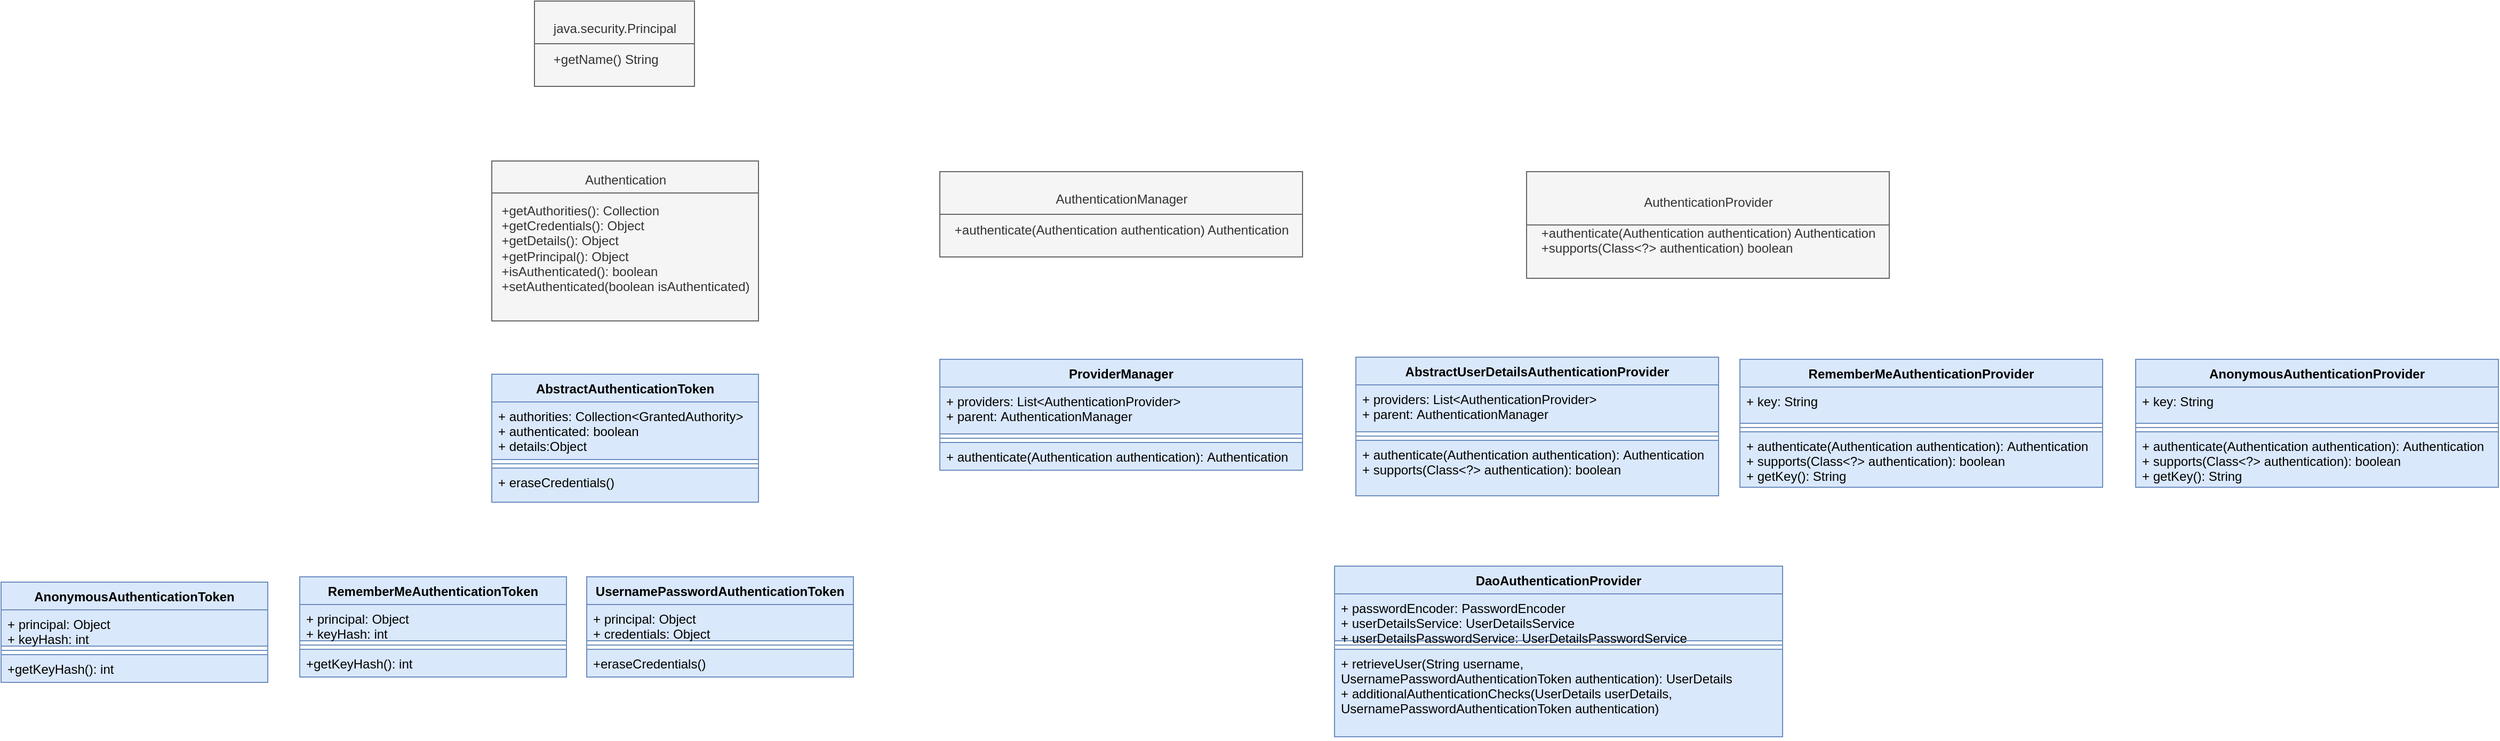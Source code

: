<mxfile version="10.8.7" type="github"><diagram id="-CkmZ6RsP-RvpmJG7Ibo" name="è®¤è¯Authentication"><mxGraphModel dx="1809" dy="1653" grid="1" gridSize="10" guides="1" tooltips="1" connect="1" arrows="1" fold="1" page="1" pageScale="1" pageWidth="827" pageHeight="1169" math="0" shadow="0"><root><mxCell id="0"/><mxCell id="1" parent="0"/><mxCell id="40xpipry9jx7CUjZbB5F-1" value="AuthenticationManager&lt;br&gt;&lt;br&gt;+authenticate(Authentication authentication) Authentication&lt;br&gt;" style="html=1;fillColor=#f5f5f5;strokeColor=#666666;fontColor=#333333;" parent="1" vertex="1"><mxGeometry x="150" y="50" width="340" height="80" as="geometry"/></mxCell><mxCell id="40xpipry9jx7CUjZbB5F-3" value="ProviderManager" style="swimlane;fontStyle=1;align=center;verticalAlign=top;childLayout=stackLayout;horizontal=1;startSize=26;horizontalStack=0;resizeParent=1;resizeParentMax=0;resizeLast=0;collapsible=1;marginBottom=0;fillColor=#dae8fc;strokeColor=#6c8ebf;" parent="1" vertex="1"><mxGeometry x="150" y="226" width="340" height="104" as="geometry"/></mxCell><mxCell id="40xpipry9jx7CUjZbB5F-4" value="+ providers: List&lt;AuthenticationProvider&gt;&#10;+ parent: AuthenticationManager&#10;" style="text;strokeColor=#6c8ebf;fillColor=#dae8fc;align=left;verticalAlign=top;spacingLeft=4;spacingRight=4;overflow=hidden;rotatable=0;points=[[0,0.5],[1,0.5]];portConstraint=eastwest;" parent="40xpipry9jx7CUjZbB5F-3" vertex="1"><mxGeometry y="26" width="340" height="44" as="geometry"/></mxCell><mxCell id="40xpipry9jx7CUjZbB5F-5" value="" style="line;strokeWidth=1;fillColor=#dae8fc;align=left;verticalAlign=middle;spacingTop=-1;spacingLeft=3;spacingRight=3;rotatable=0;labelPosition=right;points=[];portConstraint=eastwest;strokeColor=#6c8ebf;" parent="40xpipry9jx7CUjZbB5F-3" vertex="1"><mxGeometry y="70" width="340" height="8" as="geometry"/></mxCell><mxCell id="40xpipry9jx7CUjZbB5F-6" value="+ authenticate(Authentication authentication): Authentication" style="text;strokeColor=#6c8ebf;fillColor=#dae8fc;align=left;verticalAlign=top;spacingLeft=4;spacingRight=4;overflow=hidden;rotatable=0;points=[[0,0.5],[1,0.5]];portConstraint=eastwest;" parent="40xpipry9jx7CUjZbB5F-3" vertex="1"><mxGeometry y="78" width="340" height="26" as="geometry"/></mxCell><mxCell id="40xpipry9jx7CUjZbB5F-7" value="AuthenticationProvider&lt;br&gt;&lt;br&gt;+authenticate(Authentication authentication) Authentication&lt;br&gt;&lt;div style=&quot;text-align: left&quot;&gt;&lt;span&gt;+supports(Class&amp;lt;?&amp;gt; authentication)&amp;nbsp;&lt;/span&gt;&lt;span&gt;boolean&amp;nbsp;&lt;/span&gt;&lt;/div&gt;" style="html=1;fillColor=#f5f5f5;strokeColor=#666666;fontColor=#333333;" parent="1" vertex="1"><mxGeometry x="700" y="50" width="340" height="100" as="geometry"/></mxCell><mxCell id="CA60B5KDpGv0K8LNzwlm-3" value="" style="endArrow=none;html=1;entryX=1;entryY=0.5;entryDx=0;entryDy=0;exitX=0;exitY=0.5;exitDx=0;exitDy=0;fillColor=#f5f5f5;strokeColor=#666666;" parent="1" source="40xpipry9jx7CUjZbB5F-7" target="40xpipry9jx7CUjZbB5F-7" edge="1"><mxGeometry width="50" height="50" relative="1" as="geometry"><mxPoint x="700" y="130" as="sourcePoint"/><mxPoint x="750" y="90" as="targetPoint"/></mxGeometry></mxCell><mxCell id="CA60B5KDpGv0K8LNzwlm-4" value="" style="endArrow=none;html=1;entryX=1;entryY=0.5;entryDx=0;entryDy=0;exitX=0;exitY=0.5;exitDx=0;exitDy=0;fillColor=#f5f5f5;strokeColor=#666666;" parent="1" edge="1"><mxGeometry width="50" height="50" relative="1" as="geometry"><mxPoint x="150" y="90" as="sourcePoint"/><mxPoint x="490" y="90" as="targetPoint"/></mxGeometry></mxCell><mxCell id="WZRevkJZx6NJAKdblf9x-1" value="java.security.Principal&lt;br&gt;&lt;br&gt;&lt;div style=&quot;text-align: left&quot;&gt;&lt;span&gt;+getName() String&lt;/span&gt;&lt;/div&gt;" style="html=1;fillColor=#f5f5f5;strokeColor=#666666;fontColor=#333333;" vertex="1" parent="1"><mxGeometry x="-230" y="-110" width="150" height="80" as="geometry"/></mxCell><mxCell id="WZRevkJZx6NJAKdblf9x-2" value="" style="endArrow=none;html=1;exitX=0;exitY=0.5;exitDx=0;exitDy=0;fillColor=#f5f5f5;strokeColor=#666666;" edge="1" parent="1"><mxGeometry width="50" height="50" relative="1" as="geometry"><mxPoint x="-230" y="-70" as="sourcePoint"/><mxPoint x="-80" y="-70" as="targetPoint"/></mxGeometry></mxCell><mxCell id="WZRevkJZx6NJAKdblf9x-3" value="Authentication&lt;br&gt;&lt;br&gt;&lt;div style=&quot;text-align: left&quot;&gt;&lt;span&gt;+getAuthorities(): Collection&lt;/span&gt;&lt;/div&gt;&lt;div style=&quot;text-align: left&quot;&gt;&lt;span&gt;+getCredentials(): Object&lt;/span&gt;&lt;/div&gt;&lt;div style=&quot;text-align: left&quot;&gt;&lt;span&gt;+getDetails(): Object&lt;/span&gt;&lt;/div&gt;&lt;div style=&quot;text-align: left&quot;&gt;&lt;span&gt;+getPrincipal(): Object&lt;/span&gt;&lt;/div&gt;&lt;div style=&quot;text-align: left&quot;&gt;&lt;span&gt;+isAuthenticated(): boolean&lt;/span&gt;&lt;/div&gt;&lt;div style=&quot;text-align: left&quot;&gt;&lt;span&gt;+setAuthenticated(boolean isAuthenticated)&lt;/span&gt;&lt;/div&gt;&lt;div style=&quot;text-align: left&quot;&gt;&lt;br&gt;&lt;/div&gt;" style="html=1;fillColor=#f5f5f5;strokeColor=#666666;fontColor=#333333;" vertex="1" parent="1"><mxGeometry x="-270" y="40" width="250" height="150" as="geometry"/></mxCell><mxCell id="WZRevkJZx6NJAKdblf9x-4" value="" style="endArrow=none;html=1;exitX=0;exitY=0.5;exitDx=0;exitDy=0;fillColor=#f5f5f5;strokeColor=#666666;" edge="1" parent="1"><mxGeometry width="50" height="50" relative="1" as="geometry"><mxPoint x="-270" y="70" as="sourcePoint"/><mxPoint x="-20" y="70" as="targetPoint"/></mxGeometry></mxCell><mxCell id="WZRevkJZx6NJAKdblf9x-5" value="AbstractAuthenticationToken" style="swimlane;fontStyle=1;align=center;verticalAlign=top;childLayout=stackLayout;horizontal=1;startSize=26;horizontalStack=0;resizeParent=1;resizeParentMax=0;resizeLast=0;collapsible=1;marginBottom=0;fillColor=#dae8fc;strokeColor=#6c8ebf;" vertex="1" parent="1"><mxGeometry x="-270" y="240" width="250" height="120" as="geometry"/></mxCell><mxCell id="WZRevkJZx6NJAKdblf9x-6" value="+ authorities: Collection&lt;GrantedAuthority&gt;&#10;+ authenticated: boolean&#10;+ details:Object&#10;" style="text;strokeColor=#6c8ebf;fillColor=#dae8fc;align=left;verticalAlign=top;spacingLeft=4;spacingRight=4;overflow=hidden;rotatable=0;points=[[0,0.5],[1,0.5]];portConstraint=eastwest;" vertex="1" parent="WZRevkJZx6NJAKdblf9x-5"><mxGeometry y="26" width="250" height="54" as="geometry"/></mxCell><mxCell id="WZRevkJZx6NJAKdblf9x-7" value="" style="line;strokeWidth=1;fillColor=#dae8fc;align=left;verticalAlign=middle;spacingTop=-1;spacingLeft=3;spacingRight=3;rotatable=0;labelPosition=right;points=[];portConstraint=eastwest;strokeColor=#6c8ebf;" vertex="1" parent="WZRevkJZx6NJAKdblf9x-5"><mxGeometry y="80" width="250" height="8" as="geometry"/></mxCell><mxCell id="WZRevkJZx6NJAKdblf9x-8" value="+ eraseCredentials()" style="text;strokeColor=#6c8ebf;fillColor=#dae8fc;align=left;verticalAlign=top;spacingLeft=4;spacingRight=4;overflow=hidden;rotatable=0;points=[[0,0.5],[1,0.5]];portConstraint=eastwest;" vertex="1" parent="WZRevkJZx6NJAKdblf9x-5"><mxGeometry y="88" width="250" height="32" as="geometry"/></mxCell><mxCell id="WZRevkJZx6NJAKdblf9x-9" value="UsernamePasswordAuthenticationToken" style="swimlane;fontStyle=1;align=center;verticalAlign=top;childLayout=stackLayout;horizontal=1;startSize=26;horizontalStack=0;resizeParent=1;resizeParentMax=0;resizeLast=0;collapsible=1;marginBottom=0;fillColor=#dae8fc;strokeColor=#6c8ebf;" vertex="1" parent="1"><mxGeometry x="-181" y="430" width="250" height="94" as="geometry"/></mxCell><mxCell id="WZRevkJZx6NJAKdblf9x-10" value="+ principal: Object&#10;+ credentials: Object&#10;" style="text;strokeColor=#6c8ebf;fillColor=#dae8fc;align=left;verticalAlign=top;spacingLeft=4;spacingRight=4;overflow=hidden;rotatable=0;points=[[0,0.5],[1,0.5]];portConstraint=eastwest;" vertex="1" parent="WZRevkJZx6NJAKdblf9x-9"><mxGeometry y="26" width="250" height="34" as="geometry"/></mxCell><mxCell id="WZRevkJZx6NJAKdblf9x-11" value="" style="line;strokeWidth=1;fillColor=#dae8fc;align=left;verticalAlign=middle;spacingTop=-1;spacingLeft=3;spacingRight=3;rotatable=0;labelPosition=right;points=[];portConstraint=eastwest;strokeColor=#6c8ebf;" vertex="1" parent="WZRevkJZx6NJAKdblf9x-9"><mxGeometry y="60" width="250" height="8" as="geometry"/></mxCell><mxCell id="WZRevkJZx6NJAKdblf9x-12" value="+eraseCredentials()" style="text;strokeColor=#6c8ebf;fillColor=#dae8fc;align=left;verticalAlign=top;spacingLeft=4;spacingRight=4;overflow=hidden;rotatable=0;points=[[0,0.5],[1,0.5]];portConstraint=eastwest;" vertex="1" parent="WZRevkJZx6NJAKdblf9x-9"><mxGeometry y="68" width="250" height="26" as="geometry"/></mxCell><mxCell id="WZRevkJZx6NJAKdblf9x-13" value="RememberMeAuthenticationToken" style="swimlane;fontStyle=1;align=center;verticalAlign=top;childLayout=stackLayout;horizontal=1;startSize=26;horizontalStack=0;resizeParent=1;resizeParentMax=0;resizeLast=0;collapsible=1;marginBottom=0;fillColor=#dae8fc;strokeColor=#6c8ebf;" vertex="1" parent="1"><mxGeometry x="-450" y="430" width="250" height="94" as="geometry"/></mxCell><mxCell id="WZRevkJZx6NJAKdblf9x-14" value="+ principal: Object&#10;+ keyHash: int&#10;" style="text;strokeColor=#6c8ebf;fillColor=#dae8fc;align=left;verticalAlign=top;spacingLeft=4;spacingRight=4;overflow=hidden;rotatable=0;points=[[0,0.5],[1,0.5]];portConstraint=eastwest;" vertex="1" parent="WZRevkJZx6NJAKdblf9x-13"><mxGeometry y="26" width="250" height="34" as="geometry"/></mxCell><mxCell id="WZRevkJZx6NJAKdblf9x-15" value="" style="line;strokeWidth=1;fillColor=#dae8fc;align=left;verticalAlign=middle;spacingTop=-1;spacingLeft=3;spacingRight=3;rotatable=0;labelPosition=right;points=[];portConstraint=eastwest;strokeColor=#6c8ebf;" vertex="1" parent="WZRevkJZx6NJAKdblf9x-13"><mxGeometry y="60" width="250" height="8" as="geometry"/></mxCell><mxCell id="WZRevkJZx6NJAKdblf9x-16" value="+getKeyHash(): int" style="text;strokeColor=#6c8ebf;fillColor=#dae8fc;align=left;verticalAlign=top;spacingLeft=4;spacingRight=4;overflow=hidden;rotatable=0;points=[[0,0.5],[1,0.5]];portConstraint=eastwest;" vertex="1" parent="WZRevkJZx6NJAKdblf9x-13"><mxGeometry y="68" width="250" height="26" as="geometry"/></mxCell><mxCell id="WZRevkJZx6NJAKdblf9x-17" value="AbstractUserDetailsAuthenticationProvider" style="swimlane;fontStyle=1;align=center;verticalAlign=top;childLayout=stackLayout;horizontal=1;startSize=26;horizontalStack=0;resizeParent=1;resizeParentMax=0;resizeLast=0;collapsible=1;marginBottom=0;fillColor=#dae8fc;strokeColor=#6c8ebf;" vertex="1" parent="1"><mxGeometry x="540" y="224" width="340" height="130" as="geometry"/></mxCell><mxCell id="WZRevkJZx6NJAKdblf9x-18" value="+ providers: List&lt;AuthenticationProvider&gt;&#10;+ parent: AuthenticationManager&#10;" style="text;strokeColor=#6c8ebf;fillColor=#dae8fc;align=left;verticalAlign=top;spacingLeft=4;spacingRight=4;overflow=hidden;rotatable=0;points=[[0,0.5],[1,0.5]];portConstraint=eastwest;" vertex="1" parent="WZRevkJZx6NJAKdblf9x-17"><mxGeometry y="26" width="340" height="44" as="geometry"/></mxCell><mxCell id="WZRevkJZx6NJAKdblf9x-19" value="" style="line;strokeWidth=1;fillColor=#dae8fc;align=left;verticalAlign=middle;spacingTop=-1;spacingLeft=3;spacingRight=3;rotatable=0;labelPosition=right;points=[];portConstraint=eastwest;strokeColor=#6c8ebf;" vertex="1" parent="WZRevkJZx6NJAKdblf9x-17"><mxGeometry y="70" width="340" height="8" as="geometry"/></mxCell><mxCell id="WZRevkJZx6NJAKdblf9x-20" value="+ authenticate(Authentication authentication): Authentication&#10;+ supports(Class&lt;?&gt; authentication): boolean&#10;" style="text;strokeColor=#6c8ebf;fillColor=#dae8fc;align=left;verticalAlign=top;spacingLeft=4;spacingRight=4;overflow=hidden;rotatable=0;points=[[0,0.5],[1,0.5]];portConstraint=eastwest;" vertex="1" parent="WZRevkJZx6NJAKdblf9x-17"><mxGeometry y="78" width="340" height="52" as="geometry"/></mxCell><mxCell id="WZRevkJZx6NJAKdblf9x-21" value="RememberMeAuthenticationProvider" style="swimlane;fontStyle=1;align=center;verticalAlign=top;childLayout=stackLayout;horizontal=1;startSize=26;horizontalStack=0;resizeParent=1;resizeParentMax=0;resizeLast=0;collapsible=1;marginBottom=0;fillColor=#dae8fc;strokeColor=#6c8ebf;" vertex="1" parent="1"><mxGeometry x="900" y="226" width="340" height="120" as="geometry"/></mxCell><mxCell id="WZRevkJZx6NJAKdblf9x-22" value="+ key: String&#10;" style="text;strokeColor=#6c8ebf;fillColor=#dae8fc;align=left;verticalAlign=top;spacingLeft=4;spacingRight=4;overflow=hidden;rotatable=0;points=[[0,0.5],[1,0.5]];portConstraint=eastwest;" vertex="1" parent="WZRevkJZx6NJAKdblf9x-21"><mxGeometry y="26" width="340" height="34" as="geometry"/></mxCell><mxCell id="WZRevkJZx6NJAKdblf9x-23" value="" style="line;strokeWidth=1;fillColor=#dae8fc;align=left;verticalAlign=middle;spacingTop=-1;spacingLeft=3;spacingRight=3;rotatable=0;labelPosition=right;points=[];portConstraint=eastwest;strokeColor=#6c8ebf;" vertex="1" parent="WZRevkJZx6NJAKdblf9x-21"><mxGeometry y="60" width="340" height="8" as="geometry"/></mxCell><mxCell id="WZRevkJZx6NJAKdblf9x-24" value="+ authenticate(Authentication authentication): Authentication&#10;+ supports(Class&lt;?&gt; authentication): boolean&#10;+ getKey(): String&#10;" style="text;strokeColor=#6c8ebf;fillColor=#dae8fc;align=left;verticalAlign=top;spacingLeft=4;spacingRight=4;overflow=hidden;rotatable=0;points=[[0,0.5],[1,0.5]];portConstraint=eastwest;" vertex="1" parent="WZRevkJZx6NJAKdblf9x-21"><mxGeometry y="68" width="340" height="52" as="geometry"/></mxCell><mxCell id="WZRevkJZx6NJAKdblf9x-25" value="DaoAuthenticationProvider" style="swimlane;fontStyle=1;align=center;verticalAlign=top;childLayout=stackLayout;horizontal=1;startSize=26;horizontalStack=0;resizeParent=1;resizeParentMax=0;resizeLast=0;collapsible=1;marginBottom=0;fillColor=#dae8fc;strokeColor=#6c8ebf;" vertex="1" parent="1"><mxGeometry x="520" y="420" width="420" height="160" as="geometry"/></mxCell><mxCell id="WZRevkJZx6NJAKdblf9x-26" value="+ passwordEncoder: PasswordEncoder&#10;+ userDetailsService: UserDetailsService&#10;+ userDetailsPasswordService: UserDetailsPasswordService" style="text;strokeColor=#6c8ebf;fillColor=#dae8fc;align=left;verticalAlign=top;spacingLeft=4;spacingRight=4;overflow=hidden;rotatable=0;points=[[0,0.5],[1,0.5]];portConstraint=eastwest;" vertex="1" parent="WZRevkJZx6NJAKdblf9x-25"><mxGeometry y="26" width="420" height="44" as="geometry"/></mxCell><mxCell id="WZRevkJZx6NJAKdblf9x-27" value="" style="line;strokeWidth=1;fillColor=#dae8fc;align=left;verticalAlign=middle;spacingTop=-1;spacingLeft=3;spacingRight=3;rotatable=0;labelPosition=right;points=[];portConstraint=eastwest;strokeColor=#6c8ebf;" vertex="1" parent="WZRevkJZx6NJAKdblf9x-25"><mxGeometry y="70" width="420" height="8" as="geometry"/></mxCell><mxCell id="WZRevkJZx6NJAKdblf9x-28" value="+ retrieveUser(String username,&#10;UsernamePasswordAuthenticationToken authentication): UserDetails&#10;+ additionalAuthenticationChecks(UserDetails userDetails,&#10;UsernamePasswordAuthenticationToken authentication)" style="text;strokeColor=#6c8ebf;fillColor=#dae8fc;align=left;verticalAlign=top;spacingLeft=4;spacingRight=4;overflow=hidden;rotatable=0;points=[[0,0.5],[1,0.5]];portConstraint=eastwest;" vertex="1" parent="WZRevkJZx6NJAKdblf9x-25"><mxGeometry y="78" width="420" height="82" as="geometry"/></mxCell><mxCell id="WZRevkJZx6NJAKdblf9x-29" value="AnonymousAuthenticationToken" style="swimlane;fontStyle=1;align=center;verticalAlign=top;childLayout=stackLayout;horizontal=1;startSize=26;horizontalStack=0;resizeParent=1;resizeParentMax=0;resizeLast=0;collapsible=1;marginBottom=0;fillColor=#dae8fc;strokeColor=#6c8ebf;" vertex="1" parent="1"><mxGeometry x="-730" y="435" width="250" height="94" as="geometry"/></mxCell><mxCell id="WZRevkJZx6NJAKdblf9x-30" value="+ principal: Object&#10;+ keyHash: int&#10;" style="text;strokeColor=#6c8ebf;fillColor=#dae8fc;align=left;verticalAlign=top;spacingLeft=4;spacingRight=4;overflow=hidden;rotatable=0;points=[[0,0.5],[1,0.5]];portConstraint=eastwest;" vertex="1" parent="WZRevkJZx6NJAKdblf9x-29"><mxGeometry y="26" width="250" height="34" as="geometry"/></mxCell><mxCell id="WZRevkJZx6NJAKdblf9x-31" value="" style="line;strokeWidth=1;fillColor=#dae8fc;align=left;verticalAlign=middle;spacingTop=-1;spacingLeft=3;spacingRight=3;rotatable=0;labelPosition=right;points=[];portConstraint=eastwest;strokeColor=#6c8ebf;" vertex="1" parent="WZRevkJZx6NJAKdblf9x-29"><mxGeometry y="60" width="250" height="8" as="geometry"/></mxCell><mxCell id="WZRevkJZx6NJAKdblf9x-32" value="+getKeyHash(): int" style="text;strokeColor=#6c8ebf;fillColor=#dae8fc;align=left;verticalAlign=top;spacingLeft=4;spacingRight=4;overflow=hidden;rotatable=0;points=[[0,0.5],[1,0.5]];portConstraint=eastwest;" vertex="1" parent="WZRevkJZx6NJAKdblf9x-29"><mxGeometry y="68" width="250" height="26" as="geometry"/></mxCell><mxCell id="WZRevkJZx6NJAKdblf9x-33" value="AnonymousAuthenticationProvider" style="swimlane;fontStyle=1;align=center;verticalAlign=top;childLayout=stackLayout;horizontal=1;startSize=26;horizontalStack=0;resizeParent=1;resizeParentMax=0;resizeLast=0;collapsible=1;marginBottom=0;fillColor=#dae8fc;strokeColor=#6c8ebf;" vertex="1" parent="1"><mxGeometry x="1271" y="226" width="340" height="120" as="geometry"/></mxCell><mxCell id="WZRevkJZx6NJAKdblf9x-34" value="+ key: String&#10;" style="text;strokeColor=#6c8ebf;fillColor=#dae8fc;align=left;verticalAlign=top;spacingLeft=4;spacingRight=4;overflow=hidden;rotatable=0;points=[[0,0.5],[1,0.5]];portConstraint=eastwest;" vertex="1" parent="WZRevkJZx6NJAKdblf9x-33"><mxGeometry y="26" width="340" height="34" as="geometry"/></mxCell><mxCell id="WZRevkJZx6NJAKdblf9x-35" value="" style="line;strokeWidth=1;fillColor=#dae8fc;align=left;verticalAlign=middle;spacingTop=-1;spacingLeft=3;spacingRight=3;rotatable=0;labelPosition=right;points=[];portConstraint=eastwest;strokeColor=#6c8ebf;" vertex="1" parent="WZRevkJZx6NJAKdblf9x-33"><mxGeometry y="60" width="340" height="8" as="geometry"/></mxCell><mxCell id="WZRevkJZx6NJAKdblf9x-36" value="+ authenticate(Authentication authentication): Authentication&#10;+ supports(Class&lt;?&gt; authentication): boolean&#10;+ getKey(): String&#10;" style="text;strokeColor=#6c8ebf;fillColor=#dae8fc;align=left;verticalAlign=top;spacingLeft=4;spacingRight=4;overflow=hidden;rotatable=0;points=[[0,0.5],[1,0.5]];portConstraint=eastwest;" vertex="1" parent="WZRevkJZx6NJAKdblf9x-33"><mxGeometry y="68" width="340" height="52" as="geometry"/></mxCell></root></mxGraphModel></diagram><diagram id="KyUvReTBmut7l0fis422" name="ææAuthorization"><mxGraphModel dx="840" dy="484" grid="1" gridSize="10" guides="1" tooltips="1" connect="1" arrows="1" fold="1" page="1" pageScale="1" pageWidth="827" pageHeight="1169" math="0" shadow="0"><root><mxCell id="oUlO757UqEjsQ21KL5Yx-0"/><mxCell id="oUlO757UqEjsQ21KL5Yx-1" parent="oUlO757UqEjsQ21KL5Yx-0"/><mxCell id="VzDfcAAwnABAX3o3z_Vr-0" value="AccessDecisionManager&lt;br&gt;&lt;br&gt;&lt;div style=&quot;text-align: left&quot;&gt;+decide(Authentication authentication, Object object,&lt;span&gt;Collection&amp;lt;ConfigAttribute&amp;gt; configAttributes)&lt;/span&gt;&lt;/div&gt;&lt;div style=&quot;text-align: left&quot;&gt;&lt;span&gt;+&lt;/span&gt;&lt;span&gt;supports(ConfigAttribute attribute) boolean&lt;/span&gt;&lt;/div&gt;&lt;div style=&quot;text-align: left&quot;&gt;&lt;span&gt;+&lt;/span&gt;&lt;span&gt;supports(Class&amp;lt;?&amp;gt; clazz) boolean&lt;/span&gt;&lt;/div&gt;" style="html=1;" parent="oUlO757UqEjsQ21KL5Yx-1" vertex="1"><mxGeometry x="70" y="50" width="550" height="80" as="geometry"/></mxCell><mxCell id="jGLnOE-brkjiyIOvOGNY-0" value="" style="line;strokeWidth=1;fillColor=none;align=left;verticalAlign=middle;spacingTop=-1;spacingLeft=3;spacingRight=3;rotatable=0;labelPosition=right;points=[];portConstraint=eastwest;" parent="oUlO757UqEjsQ21KL5Yx-1" vertex="1"><mxGeometry x="70" y="70" width="550" height="8" as="geometry"/></mxCell><mxCell id="jGLnOE-brkjiyIOvOGNY-1" value="AccessDecisionManager&amp;lt;S&amp;gt;&lt;br&gt;&lt;br&gt;&lt;div style=&quot;text-align: left&quot;&gt;+vote(Authentication authentication, S object,&lt;span&gt;Collection&amp;lt;ConfigAttribute&amp;gt; configAttributes) int&lt;/span&gt;&lt;/div&gt;&lt;div style=&quot;text-align: left&quot;&gt;&lt;span&gt;+&lt;/span&gt;&lt;span&gt;supports(ConfigAttribute attribute) boolean&lt;/span&gt;&lt;/div&gt;&lt;div style=&quot;text-align: left&quot;&gt;&lt;span&gt;+&lt;/span&gt;&lt;span&gt;supports(Class&amp;lt;?&amp;gt; clazz) boolean&lt;/span&gt;&lt;/div&gt;" style="html=1;" parent="oUlO757UqEjsQ21KL5Yx-1" vertex="1"><mxGeometry x="670" y="50" width="550" height="80" as="geometry"/></mxCell><mxCell id="jGLnOE-brkjiyIOvOGNY-2" value="" style="line;strokeWidth=1;fillColor=none;align=left;verticalAlign=middle;spacingTop=-1;spacingLeft=3;spacingRight=3;rotatable=0;labelPosition=right;points=[];portConstraint=eastwest;" parent="oUlO757UqEjsQ21KL5Yx-1" vertex="1"><mxGeometry x="670" y="70" width="550" height="8" as="geometry"/></mxCell></root></mxGraphModel></diagram><diagram id="KFwFTBsxNbWSzNVLmJZy" name="webå®å¨"><mxGraphModel dx="840" dy="484" grid="1" gridSize="10" guides="1" tooltips="1" connect="1" arrows="1" fold="1" page="1" pageScale="1" pageWidth="827" pageHeight="1169" math="0" shadow="0"><root><mxCell id="kGHlGwkrQwkRvByj0q6t-0"/><mxCell id="kGHlGwkrQwkRvByj0q6t-1" parent="kGHlGwkrQwkRvByj0q6t-0"/></root></mxGraphModel></diagram></mxfile>